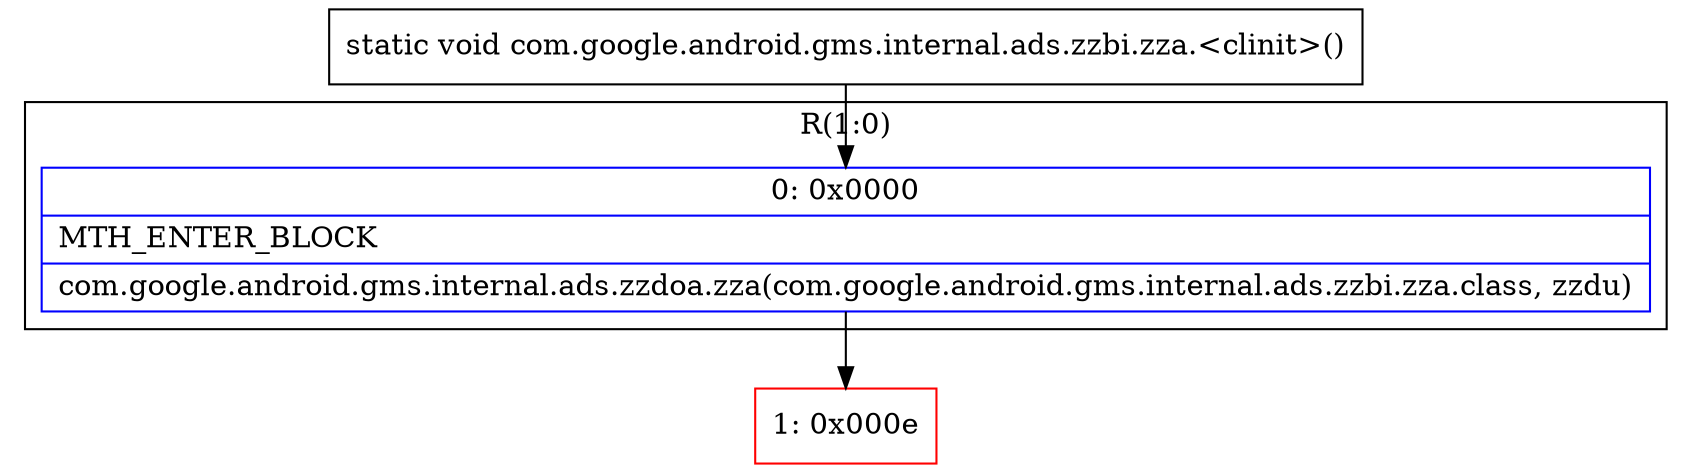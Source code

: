 digraph "CFG forcom.google.android.gms.internal.ads.zzbi.zza.\<clinit\>()V" {
subgraph cluster_Region_1469629240 {
label = "R(1:0)";
node [shape=record,color=blue];
Node_0 [shape=record,label="{0\:\ 0x0000|MTH_ENTER_BLOCK\l|com.google.android.gms.internal.ads.zzdoa.zza(com.google.android.gms.internal.ads.zzbi.zza.class, zzdu)\l}"];
}
Node_1 [shape=record,color=red,label="{1\:\ 0x000e}"];
MethodNode[shape=record,label="{static void com.google.android.gms.internal.ads.zzbi.zza.\<clinit\>() }"];
MethodNode -> Node_0;
Node_0 -> Node_1;
}

